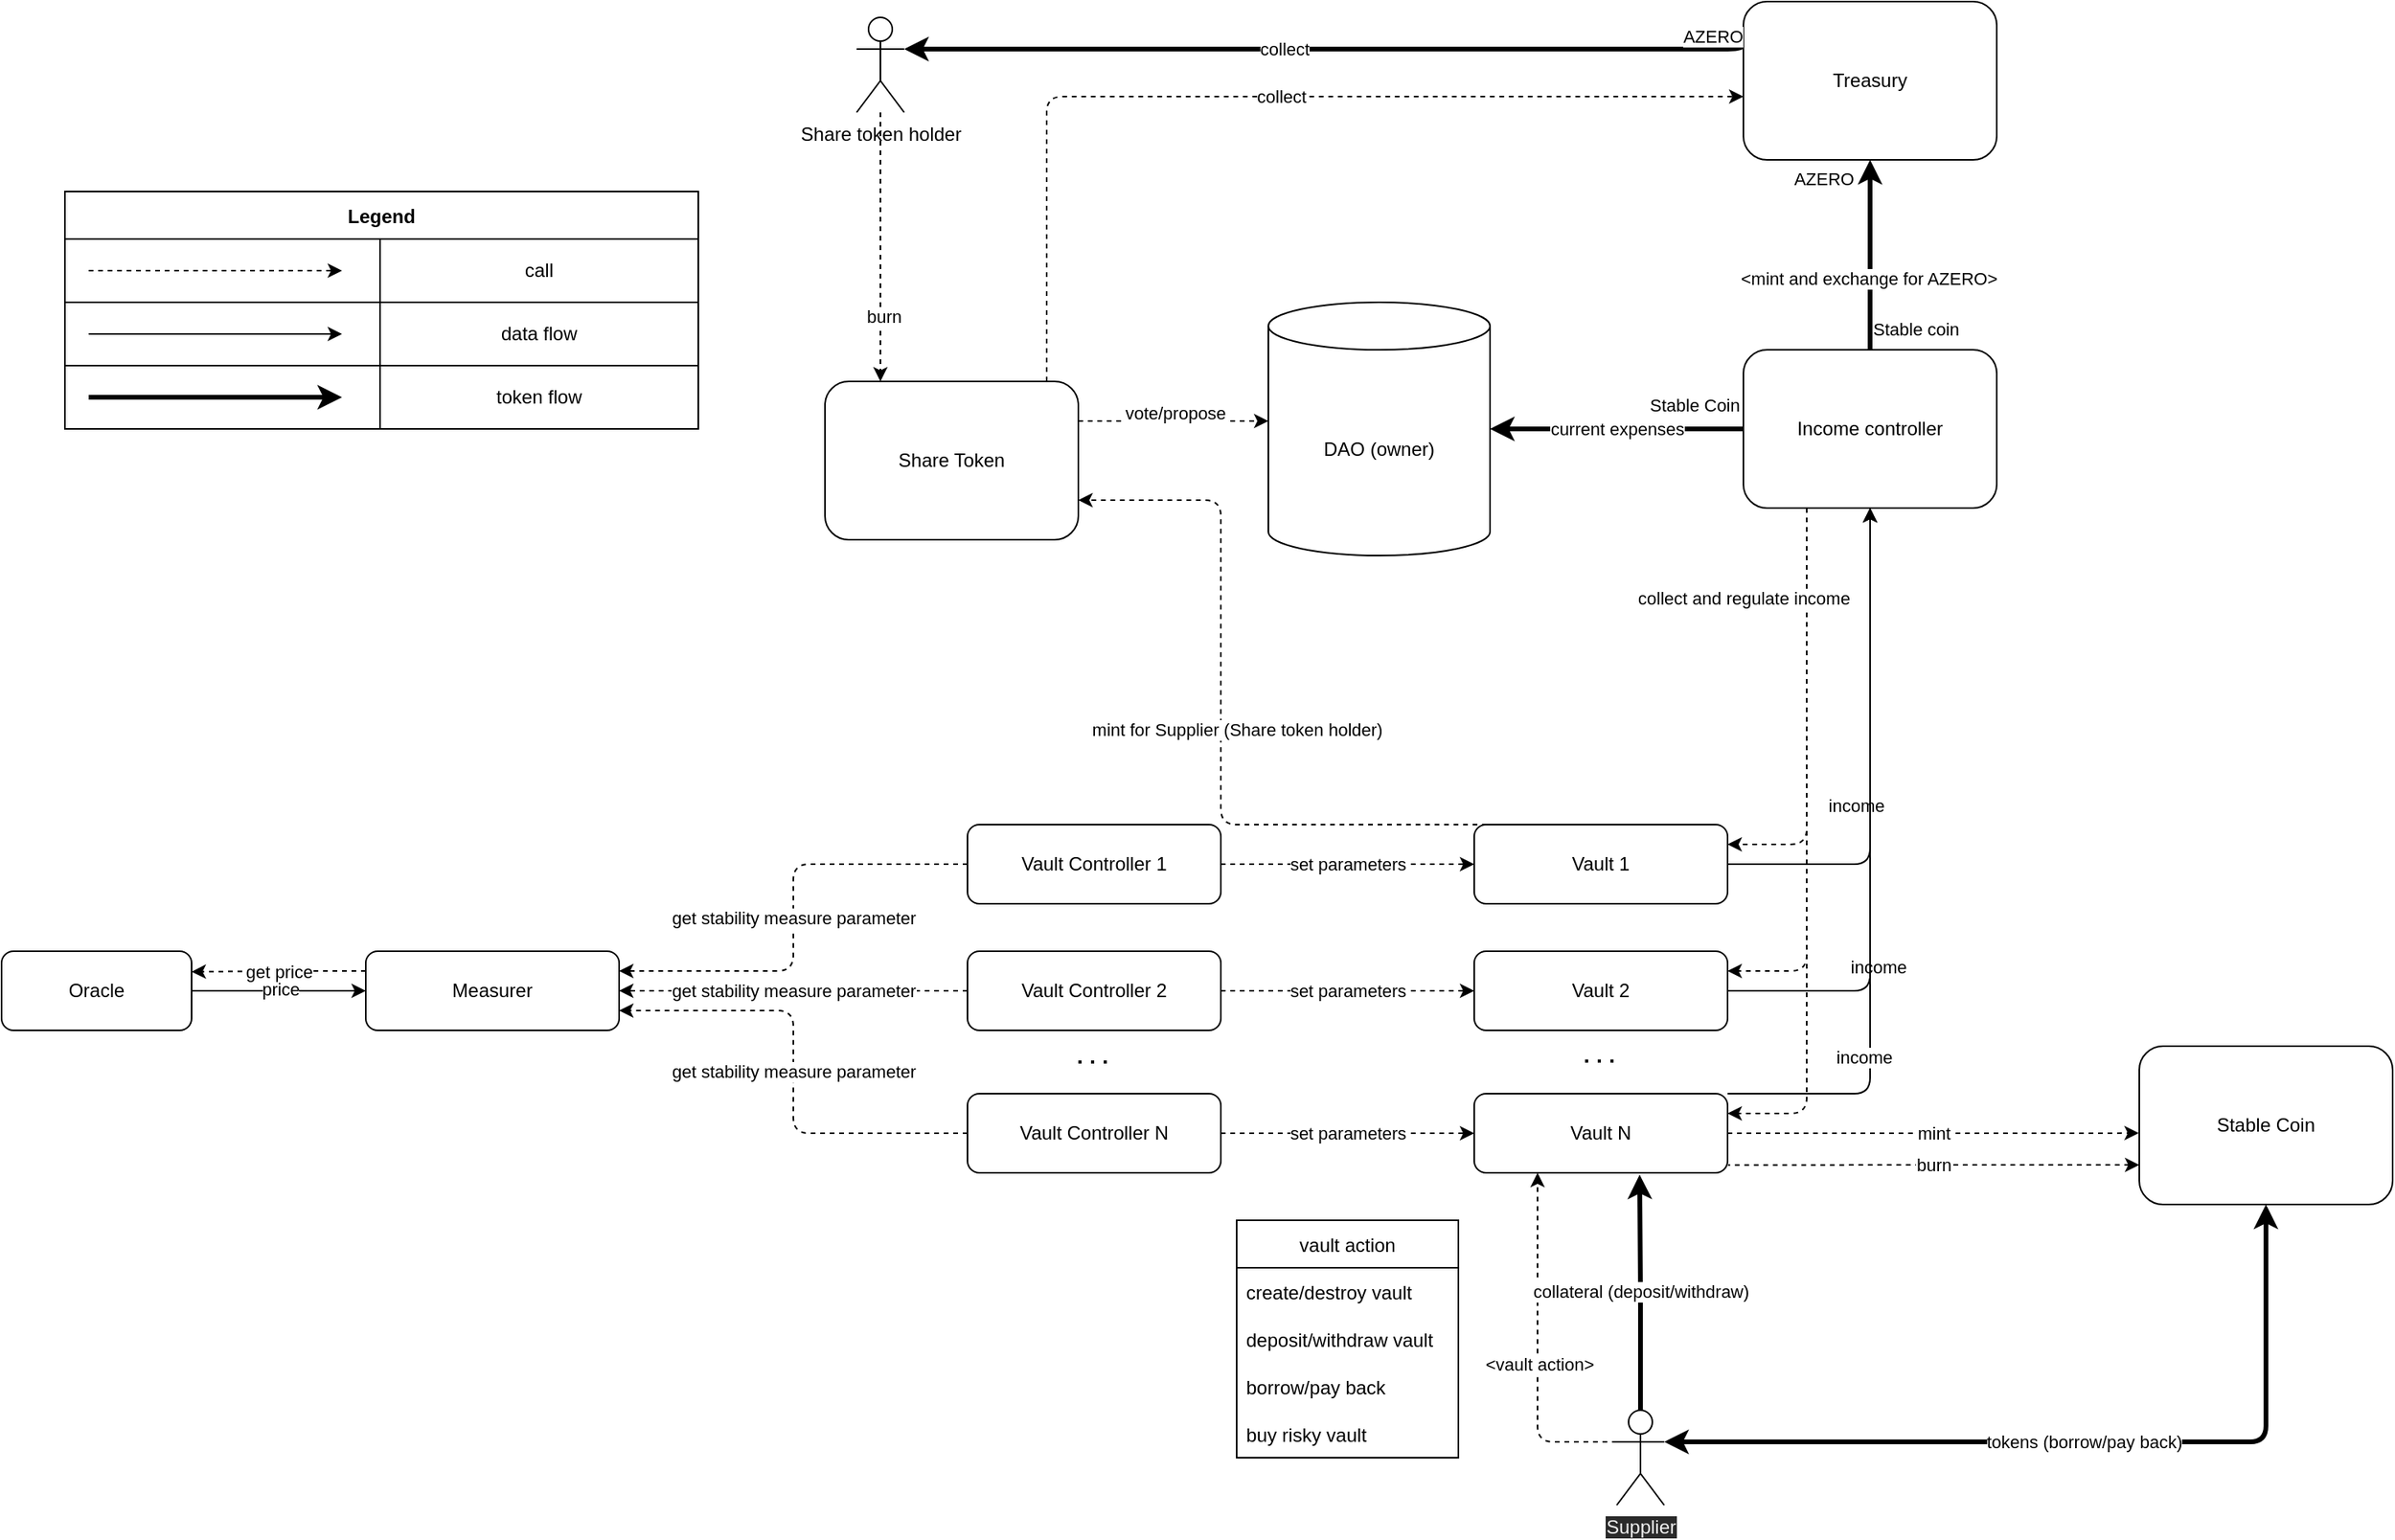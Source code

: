 <mxfile>
    <diagram id="5xAo5uNGdPiQIRPNQzgF" name="Page-1">
        <mxGraphModel dx="1863" dy="1022" grid="1" gridSize="10" guides="1" tooltips="1" connect="1" arrows="1" fold="1" page="1" pageScale="1" pageWidth="1920" pageHeight="1200" background="#ffffff" math="0" shadow="0">
            <root>
                <mxCell id="0"/>
                <mxCell id="1" parent="0"/>
                <mxCell id="13" style="html=1;entryX=0;entryY=0.5;entryDx=0;entryDy=0;endArrow=classic;endFill=1;exitX=1;exitY=0.5;exitDx=0;exitDy=0;edgeStyle=orthogonalEdgeStyle;" parent="1" target="11" edge="1">
                    <mxGeometry relative="1" as="geometry">
                        <Array as="points">
                            <mxPoint x="240" y="675"/>
                        </Array>
                        <mxPoint x="240" y="675" as="sourcePoint"/>
                    </mxGeometry>
                </mxCell>
                <mxCell id="15" value="price" style="edgeLabel;html=1;align=center;verticalAlign=middle;resizable=0;points=[];" parent="13" vertex="1" connectable="0">
                    <mxGeometry x="0.022" y="1" relative="1" as="geometry">
                        <mxPoint as="offset"/>
                    </mxGeometry>
                </mxCell>
                <mxCell id="2" value="Oracle" style="rounded=1;whiteSpace=wrap;html=1;" parent="1" vertex="1">
                    <mxGeometry x="120" y="650" width="120" height="50" as="geometry"/>
                </mxCell>
                <mxCell id="60" value="tokens (borrow/pay back)" style="edgeStyle=orthogonalEdgeStyle;html=1;startArrow=classic;startFill=1;endArrow=classic;endFill=1;strokeWidth=3;exitX=0.5;exitY=1;exitDx=0;exitDy=0;entryX=1;entryY=0.333;entryDx=0;entryDy=0;entryPerimeter=0;" parent="1" source="3" target="33" edge="1">
                    <mxGeometry relative="1" as="geometry">
                        <Array as="points">
                            <mxPoint x="1550" y="960"/>
                        </Array>
                    </mxGeometry>
                </mxCell>
                <mxCell id="117" value="burn" style="edgeStyle=orthogonalEdgeStyle;html=1;exitX=0;exitY=0.75;exitDx=0;exitDy=0;entryX=1.002;entryY=0.903;entryDx=0;entryDy=0;entryPerimeter=0;startArrow=classic;startFill=1;endArrow=none;endFill=0;strokeWidth=1;dashed=1;" edge="1" parent="1" source="3" target="8">
                    <mxGeometry relative="1" as="geometry"/>
                </mxCell>
                <mxCell id="3" value="Stable Coin" style="rounded=1;whiteSpace=wrap;html=1;" parent="1" vertex="1">
                    <mxGeometry x="1470" y="710" width="160" height="100" as="geometry"/>
                </mxCell>
                <mxCell id="98" style="edgeStyle=orthogonalEdgeStyle;html=1;entryX=0.5;entryY=1;entryDx=0;entryDy=0;startArrow=none;startFill=0;endArrow=classic;endFill=1;" edge="1" parent="1" source="5" target="97">
                    <mxGeometry relative="1" as="geometry"/>
                </mxCell>
                <mxCell id="101" value="income" style="edgeLabel;html=1;align=center;verticalAlign=middle;resizable=0;points=[];" vertex="1" connectable="0" parent="98">
                    <mxGeometry x="-0.194" relative="1" as="geometry">
                        <mxPoint x="-9" as="offset"/>
                    </mxGeometry>
                </mxCell>
                <mxCell id="5" value="Vault 1" style="rounded=1;whiteSpace=wrap;html=1;" parent="1" vertex="1">
                    <mxGeometry x="1050" y="570" width="160" height="50" as="geometry"/>
                </mxCell>
                <mxCell id="99" style="edgeStyle=orthogonalEdgeStyle;html=1;startArrow=none;startFill=0;endArrow=classic;endFill=1;entryX=0.5;entryY=1;entryDx=0;entryDy=0;" edge="1" parent="1" source="7" target="97">
                    <mxGeometry relative="1" as="geometry">
                        <mxPoint x="1360" y="500" as="targetPoint"/>
                        <Array as="points">
                            <mxPoint x="1300" y="675"/>
                        </Array>
                    </mxGeometry>
                </mxCell>
                <mxCell id="103" value="income" style="edgeLabel;html=1;align=center;verticalAlign=middle;resizable=0;points=[];" vertex="1" connectable="0" parent="99">
                    <mxGeometry x="-0.471" y="-1" relative="1" as="geometry">
                        <mxPoint x="4" y="-1" as="offset"/>
                    </mxGeometry>
                </mxCell>
                <mxCell id="7" value="Vault 2" style="rounded=1;whiteSpace=wrap;html=1;" parent="1" vertex="1">
                    <mxGeometry x="1050" y="650" width="160" height="50" as="geometry"/>
                </mxCell>
                <mxCell id="59" value="mint" style="edgeStyle=orthogonalEdgeStyle;html=1;startArrow=none;startFill=0;endArrow=classic;endFill=1;strokeWidth=1;dashed=1;exitX=1;exitY=0.5;exitDx=0;exitDy=0;entryX=-0.002;entryY=0.549;entryDx=0;entryDy=0;entryPerimeter=0;" parent="1" source="8" target="3" edge="1">
                    <mxGeometry x="0.001" relative="1" as="geometry">
                        <mxPoint x="1140" y="790" as="sourcePoint"/>
                        <Array as="points">
                            <mxPoint x="1440" y="765"/>
                            <mxPoint x="1440" y="765"/>
                        </Array>
                        <mxPoint x="1470" y="753" as="targetPoint"/>
                        <mxPoint as="offset"/>
                    </mxGeometry>
                </mxCell>
                <mxCell id="102" style="edgeStyle=orthogonalEdgeStyle;html=1;exitX=1;exitY=0;exitDx=0;exitDy=0;entryX=0.5;entryY=1;entryDx=0;entryDy=0;startArrow=none;startFill=0;endArrow=classic;endFill=1;" edge="1" parent="1" source="8" target="97">
                    <mxGeometry relative="1" as="geometry">
                        <Array as="points">
                            <mxPoint x="1300" y="740"/>
                        </Array>
                    </mxGeometry>
                </mxCell>
                <mxCell id="104" value="income" style="edgeLabel;html=1;align=center;verticalAlign=middle;resizable=0;points=[];" vertex="1" connectable="0" parent="102">
                    <mxGeometry x="-0.513" y="-1" relative="1" as="geometry">
                        <mxPoint x="-5" y="-1" as="offset"/>
                    </mxGeometry>
                </mxCell>
                <mxCell id="8" value="Vault N" style="rounded=1;whiteSpace=wrap;html=1;" parent="1" vertex="1">
                    <mxGeometry x="1050" y="740" width="160" height="50" as="geometry"/>
                </mxCell>
                <mxCell id="10" value="" style="endArrow=none;dashed=1;html=1;dashPattern=1 3;strokeWidth=2;" parent="1" edge="1">
                    <mxGeometry width="50" height="50" relative="1" as="geometry">
                        <mxPoint x="1120" y="719.41" as="sourcePoint"/>
                        <mxPoint x="1140" y="719.41" as="targetPoint"/>
                    </mxGeometry>
                </mxCell>
                <mxCell id="14" value="get price" style="html=1;exitX=0;exitY=0.25;exitDx=0;exitDy=0;endArrow=classic;endFill=1;dashed=1;edgeStyle=elbowEdgeStyle;" parent="1" source="11" edge="1">
                    <mxGeometry relative="1" as="geometry">
                        <mxPoint x="240" y="663" as="targetPoint"/>
                        <Array as="points">
                            <mxPoint x="300" y="658"/>
                        </Array>
                    </mxGeometry>
                </mxCell>
                <mxCell id="11" value="Measurer" style="rounded=1;whiteSpace=wrap;html=1;" parent="1" vertex="1">
                    <mxGeometry x="350" y="650" width="160" height="50" as="geometry"/>
                </mxCell>
                <mxCell id="25" value="set parameters" style="edgeStyle=orthogonalEdgeStyle;html=1;entryX=0;entryY=0.5;entryDx=0;entryDy=0;dashed=1;endArrow=classic;endFill=1;" parent="1" source="16" target="8" edge="1">
                    <mxGeometry relative="1" as="geometry">
                        <Array as="points">
                            <mxPoint x="970" y="765"/>
                            <mxPoint x="970" y="765"/>
                        </Array>
                    </mxGeometry>
                </mxCell>
                <mxCell id="29" value="get stability measure parameter" style="edgeStyle=orthogonalEdgeStyle;html=1;entryX=1;entryY=0.75;entryDx=0;entryDy=0;dashed=1;endArrow=classic;endFill=1;strokeWidth=1;" parent="1" source="16" target="11" edge="1">
                    <mxGeometry relative="1" as="geometry"/>
                </mxCell>
                <mxCell id="16" value="Vault Controller N" style="rounded=1;whiteSpace=wrap;html=1;" parent="1" vertex="1">
                    <mxGeometry x="730" y="740" width="160" height="50" as="geometry"/>
                </mxCell>
                <mxCell id="24" value="set parameters" style="edgeStyle=orthogonalEdgeStyle;html=1;entryX=0;entryY=0.5;entryDx=0;entryDy=0;dashed=1;endArrow=classic;endFill=1;" parent="1" source="17" target="7" edge="1">
                    <mxGeometry relative="1" as="geometry"/>
                </mxCell>
                <mxCell id="28" value="get stability measure parameter" style="edgeStyle=orthogonalEdgeStyle;html=1;entryX=1;entryY=0.5;entryDx=0;entryDy=0;dashed=1;endArrow=classic;endFill=1;strokeWidth=1;" parent="1" source="17" target="11" edge="1">
                    <mxGeometry relative="1" as="geometry"/>
                </mxCell>
                <mxCell id="17" value="Vault Controller 2" style="rounded=1;whiteSpace=wrap;html=1;" parent="1" vertex="1">
                    <mxGeometry x="730" y="650" width="160" height="50" as="geometry"/>
                </mxCell>
                <mxCell id="23" value="set parameters" style="edgeStyle=orthogonalEdgeStyle;html=1;exitX=1;exitY=0.5;exitDx=0;exitDy=0;entryX=0;entryY=0.5;entryDx=0;entryDy=0;dashed=1;endArrow=classic;endFill=1;strokeWidth=1;" parent="1" source="18" target="5" edge="1">
                    <mxGeometry relative="1" as="geometry"/>
                </mxCell>
                <mxCell id="27" value="get stability measure parameter" style="edgeStyle=orthogonalEdgeStyle;html=1;entryX=1;entryY=0.25;entryDx=0;entryDy=0;dashed=1;endArrow=classic;endFill=1;strokeWidth=1;" parent="1" source="18" target="11" edge="1">
                    <mxGeometry relative="1" as="geometry"/>
                </mxCell>
                <mxCell id="18" value="Vault Controller 1" style="rounded=1;whiteSpace=wrap;html=1;" parent="1" vertex="1">
                    <mxGeometry x="730" y="570" width="160" height="50" as="geometry"/>
                </mxCell>
                <mxCell id="20" value="" style="endArrow=none;dashed=1;html=1;dashPattern=1 3;strokeWidth=2;" parent="1" edge="1">
                    <mxGeometry width="50" height="50" relative="1" as="geometry">
                        <mxPoint x="800" y="720" as="sourcePoint"/>
                        <mxPoint x="820" y="720" as="targetPoint"/>
                    </mxGeometry>
                </mxCell>
                <mxCell id="55" style="edgeStyle=orthogonalEdgeStyle;html=1;exitX=0;exitY=0.333;exitDx=0;exitDy=0;exitPerimeter=0;entryX=0.25;entryY=1;entryDx=0;entryDy=0;dashed=1;endArrow=classic;endFill=1;strokeWidth=1;" parent="1" source="33" target="8" edge="1">
                    <mxGeometry relative="1" as="geometry"/>
                </mxCell>
                <mxCell id="56" value="&amp;lt;vault action&amp;gt;" style="edgeLabel;html=1;align=center;verticalAlign=middle;resizable=0;points=[];" parent="55" vertex="1" connectable="0">
                    <mxGeometry x="-0.095" y="-1" relative="1" as="geometry">
                        <mxPoint as="offset"/>
                    </mxGeometry>
                </mxCell>
                <mxCell id="114" style="edgeStyle=orthogonalEdgeStyle;html=1;entryX=0.653;entryY=1.023;entryDx=0;entryDy=0;entryPerimeter=0;startArrow=none;startFill=0;endArrow=classic;endFill=1;strokeWidth=3;" edge="1" parent="1" source="33" target="8">
                    <mxGeometry relative="1" as="geometry"/>
                </mxCell>
                <mxCell id="115" value="collateral (deposit/withdraw)" style="edgeLabel;html=1;align=center;verticalAlign=middle;resizable=0;points=[];" vertex="1" connectable="0" parent="114">
                    <mxGeometry x="-0.318" relative="1" as="geometry">
                        <mxPoint y="-24" as="offset"/>
                    </mxGeometry>
                </mxCell>
                <mxCell id="33" value="&lt;span style=&quot;color: rgb(240 , 240 , 240) ; font-family: &amp;#34;helvetica&amp;#34; ; font-size: 12px ; font-style: normal ; font-weight: 400 ; letter-spacing: normal ; text-align: center ; text-indent: 0px ; text-transform: none ; word-spacing: 0px ; background-color: rgb(42 , 42 , 42) ; display: inline ; float: none&quot;&gt;Supplier&lt;/span&gt;" style="shape=umlActor;verticalLabelPosition=bottom;verticalAlign=top;html=1;outlineConnect=0;" parent="1" vertex="1">
                    <mxGeometry x="1140" y="940" width="30" height="60" as="geometry"/>
                </mxCell>
                <mxCell id="144" style="edgeStyle=elbowEdgeStyle;jumpStyle=none;html=1;exitX=0;exitY=0.25;exitDx=0;exitDy=0;entryX=1;entryY=0.333;entryDx=0;entryDy=0;entryPerimeter=0;startArrow=none;startFill=0;endArrow=classic;endFill=1;strokeWidth=3;" edge="1" parent="1" source="37" target="140">
                    <mxGeometry relative="1" as="geometry">
                        <Array as="points">
                            <mxPoint x="1220" y="90"/>
                            <mxPoint x="1089" y="89"/>
                        </Array>
                    </mxGeometry>
                </mxCell>
                <mxCell id="145" value="collect" style="edgeLabel;html=1;align=center;verticalAlign=middle;resizable=0;points=[];" vertex="1" connectable="0" parent="144">
                    <mxGeometry x="0.32" y="3" relative="1" as="geometry">
                        <mxPoint x="58" y="-3" as="offset"/>
                    </mxGeometry>
                </mxCell>
                <mxCell id="37" value="Treasury" style="rounded=1;whiteSpace=wrap;html=1;" parent="1" vertex="1">
                    <mxGeometry x="1220" y="50" width="160" height="100" as="geometry"/>
                </mxCell>
                <mxCell id="42" value="vault action" style="swimlane;fontStyle=0;childLayout=stackLayout;horizontal=1;startSize=30;horizontalStack=0;resizeParent=1;resizeParentMax=0;resizeLast=0;collapsible=1;marginBottom=0;" parent="1" vertex="1">
                    <mxGeometry x="900" y="820" width="140" height="150" as="geometry"/>
                </mxCell>
                <mxCell id="43" value="create/destroy vault" style="text;strokeColor=none;fillColor=none;align=left;verticalAlign=middle;spacingLeft=4;spacingRight=4;overflow=hidden;points=[[0,0.5],[1,0.5]];portConstraint=eastwest;rotatable=0;" parent="42" vertex="1">
                    <mxGeometry y="30" width="140" height="30" as="geometry"/>
                </mxCell>
                <mxCell id="44" value="deposit/withdraw vault" style="text;strokeColor=none;fillColor=none;align=left;verticalAlign=middle;spacingLeft=4;spacingRight=4;overflow=hidden;points=[[0,0.5],[1,0.5]];portConstraint=eastwest;rotatable=0;" parent="42" vertex="1">
                    <mxGeometry y="60" width="140" height="30" as="geometry"/>
                </mxCell>
                <mxCell id="45" value="borrow/pay back" style="text;strokeColor=none;fillColor=none;align=left;verticalAlign=middle;spacingLeft=4;spacingRight=4;overflow=hidden;points=[[0,0.5],[1,0.5]];portConstraint=eastwest;rotatable=0;" parent="42" vertex="1">
                    <mxGeometry y="90" width="140" height="30" as="geometry"/>
                </mxCell>
                <mxCell id="46" value="buy risky vault" style="text;strokeColor=none;fillColor=none;align=left;verticalAlign=middle;spacingLeft=4;spacingRight=4;overflow=hidden;points=[[0,0.5],[1,0.5]];portConstraint=eastwest;rotatable=0;" parent="42" vertex="1">
                    <mxGeometry y="120" width="140" height="30" as="geometry"/>
                </mxCell>
                <mxCell id="75" value="Legend" style="shape=table;startSize=30;container=1;collapsible=0;childLayout=tableLayout;fontStyle=1;align=center;pointerEvents=1;" parent="1" vertex="1">
                    <mxGeometry x="160" y="170" width="400" height="150" as="geometry"/>
                </mxCell>
                <mxCell id="76" value="" style="shape=partialRectangle;html=1;whiteSpace=wrap;collapsible=0;dropTarget=0;pointerEvents=0;fillColor=none;top=0;left=0;bottom=0;right=0;points=[[0,0.5],[1,0.5]];portConstraint=eastwest;" parent="75" vertex="1">
                    <mxGeometry y="30" width="400" height="40" as="geometry"/>
                </mxCell>
                <mxCell id="77" value="" style="shape=partialRectangle;html=1;whiteSpace=wrap;connectable=0;fillColor=none;top=0;left=0;bottom=0;right=0;overflow=hidden;pointerEvents=1;" parent="76" vertex="1">
                    <mxGeometry width="199" height="40" as="geometry">
                        <mxRectangle width="199" height="40" as="alternateBounds"/>
                    </mxGeometry>
                </mxCell>
                <mxCell id="78" value="call" style="shape=partialRectangle;html=1;whiteSpace=wrap;connectable=0;fillColor=none;top=0;left=0;bottom=0;right=0;overflow=hidden;pointerEvents=1;" parent="76" vertex="1">
                    <mxGeometry x="199" width="201" height="40" as="geometry">
                        <mxRectangle width="201" height="40" as="alternateBounds"/>
                    </mxGeometry>
                </mxCell>
                <mxCell id="80" value="" style="shape=partialRectangle;html=1;whiteSpace=wrap;collapsible=0;dropTarget=0;pointerEvents=0;fillColor=none;top=0;left=0;bottom=0;right=0;points=[[0,0.5],[1,0.5]];portConstraint=eastwest;" parent="75" vertex="1">
                    <mxGeometry y="70" width="400" height="40" as="geometry"/>
                </mxCell>
                <mxCell id="81" value="" style="shape=partialRectangle;html=1;whiteSpace=wrap;connectable=0;fillColor=none;top=0;left=0;bottom=0;right=0;overflow=hidden;pointerEvents=1;" parent="80" vertex="1">
                    <mxGeometry width="199" height="40" as="geometry">
                        <mxRectangle width="199" height="40" as="alternateBounds"/>
                    </mxGeometry>
                </mxCell>
                <mxCell id="82" value="data flow" style="shape=partialRectangle;html=1;whiteSpace=wrap;connectable=0;fillColor=none;top=0;left=0;bottom=0;right=0;overflow=hidden;pointerEvents=1;" parent="80" vertex="1">
                    <mxGeometry x="199" width="201" height="40" as="geometry">
                        <mxRectangle width="201" height="40" as="alternateBounds"/>
                    </mxGeometry>
                </mxCell>
                <mxCell id="93" style="shape=partialRectangle;html=1;whiteSpace=wrap;collapsible=0;dropTarget=0;pointerEvents=0;fillColor=none;top=0;left=0;bottom=0;right=0;points=[[0,0.5],[1,0.5]];portConstraint=eastwest;" parent="75" vertex="1">
                    <mxGeometry y="110" width="400" height="40" as="geometry"/>
                </mxCell>
                <mxCell id="94" style="shape=partialRectangle;html=1;whiteSpace=wrap;connectable=0;fillColor=none;top=0;left=0;bottom=0;right=0;overflow=hidden;pointerEvents=1;" parent="93" vertex="1">
                    <mxGeometry width="199" height="40" as="geometry">
                        <mxRectangle width="199" height="40" as="alternateBounds"/>
                    </mxGeometry>
                </mxCell>
                <mxCell id="95" value="token flow" style="shape=partialRectangle;html=1;whiteSpace=wrap;connectable=0;fillColor=none;top=0;left=0;bottom=0;right=0;overflow=hidden;pointerEvents=1;" parent="93" vertex="1">
                    <mxGeometry x="199" width="201" height="40" as="geometry">
                        <mxRectangle width="201" height="40" as="alternateBounds"/>
                    </mxGeometry>
                </mxCell>
                <mxCell id="72" value="" style="endArrow=classic;dashed=1;html=1;strokeWidth=1;endFill=1;" parent="1" edge="1">
                    <mxGeometry width="50" height="50" relative="1" as="geometry">
                        <mxPoint x="175" y="220" as="sourcePoint"/>
                        <mxPoint x="335" y="220" as="targetPoint"/>
                    </mxGeometry>
                </mxCell>
                <mxCell id="74" value="" style="endArrow=classic;html=1;strokeWidth=1;endFill=1;" parent="1" edge="1">
                    <mxGeometry width="50" height="50" relative="1" as="geometry">
                        <mxPoint x="175" y="260" as="sourcePoint"/>
                        <mxPoint x="335" y="260" as="targetPoint"/>
                    </mxGeometry>
                </mxCell>
                <mxCell id="96" value="" style="endArrow=classic;html=1;strokeWidth=3;endFill=1;" parent="1" edge="1">
                    <mxGeometry width="50" height="50" relative="1" as="geometry">
                        <mxPoint x="175" y="300" as="sourcePoint"/>
                        <mxPoint x="335" y="300" as="targetPoint"/>
                    </mxGeometry>
                </mxCell>
                <mxCell id="111" style="edgeStyle=orthogonalEdgeStyle;html=1;exitX=0.25;exitY=1;exitDx=0;exitDy=0;entryX=1;entryY=0.25;entryDx=0;entryDy=0;startArrow=none;startFill=0;endArrow=classic;endFill=1;strokeWidth=1;dashed=1;" edge="1" parent="1" source="97" target="5">
                    <mxGeometry relative="1" as="geometry"/>
                </mxCell>
                <mxCell id="112" style="edgeStyle=orthogonalEdgeStyle;html=1;exitX=0.25;exitY=1;exitDx=0;exitDy=0;entryX=1;entryY=0.25;entryDx=0;entryDy=0;dashed=1;startArrow=none;startFill=0;endArrow=classic;endFill=1;strokeWidth=1;" edge="1" parent="1" source="97" target="7">
                    <mxGeometry relative="1" as="geometry"/>
                </mxCell>
                <mxCell id="113" style="edgeStyle=orthogonalEdgeStyle;html=1;exitX=0.25;exitY=1;exitDx=0;exitDy=0;entryX=1;entryY=0.25;entryDx=0;entryDy=0;dashed=1;startArrow=none;startFill=0;endArrow=classic;endFill=1;strokeWidth=1;" edge="1" parent="1" source="97" target="8">
                    <mxGeometry relative="1" as="geometry"/>
                </mxCell>
                <mxCell id="118" value="collect and regulate income" style="edgeLabel;html=1;align=center;verticalAlign=middle;resizable=0;points=[];" vertex="1" connectable="0" parent="113">
                    <mxGeometry x="-0.737" relative="1" as="geometry">
                        <mxPoint x="-40" as="offset"/>
                    </mxGeometry>
                </mxCell>
                <mxCell id="97" value="Income controller" style="rounded=1;whiteSpace=wrap;html=1;" parent="1" vertex="1">
                    <mxGeometry x="1220" y="270" width="160" height="100" as="geometry"/>
                </mxCell>
                <mxCell id="107" value="" style="endArrow=classic;html=1;exitX=0.5;exitY=0;exitDx=0;exitDy=0;entryX=0.5;entryY=1;entryDx=0;entryDy=0;strokeWidth=3;" edge="1" parent="1" source="97" target="37">
                    <mxGeometry relative="1" as="geometry">
                        <mxPoint x="1370" y="540" as="sourcePoint"/>
                        <mxPoint x="1530" y="540" as="targetPoint"/>
                    </mxGeometry>
                </mxCell>
                <mxCell id="108" value="&amp;lt;mint and exchange for AZERO&amp;gt;" style="edgeLabel;resizable=0;html=1;align=center;verticalAlign=middle;" connectable="0" vertex="1" parent="107">
                    <mxGeometry relative="1" as="geometry">
                        <mxPoint x="-1" y="15" as="offset"/>
                    </mxGeometry>
                </mxCell>
                <mxCell id="109" value="Stable coin" style="edgeLabel;resizable=0;html=1;align=left;verticalAlign=bottom;" connectable="0" vertex="1" parent="107">
                    <mxGeometry x="-1" relative="1" as="geometry">
                        <mxPoint y="-5" as="offset"/>
                    </mxGeometry>
                </mxCell>
                <mxCell id="110" value="AZERO" style="edgeLabel;resizable=0;html=1;align=right;verticalAlign=bottom;" connectable="0" vertex="1" parent="107">
                    <mxGeometry x="1" relative="1" as="geometry">
                        <mxPoint x="-10" y="20" as="offset"/>
                    </mxGeometry>
                </mxCell>
                <mxCell id="136" style="edgeStyle=elbowEdgeStyle;jumpStyle=none;html=1;dashed=1;startArrow=none;startFill=0;endArrow=classic;endFill=1;strokeWidth=1;exitX=1;exitY=0.25;exitDx=0;exitDy=0;" edge="1" parent="1" source="119" target="120">
                    <mxGeometry relative="1" as="geometry">
                        <Array as="points">
                            <mxPoint x="920" y="315"/>
                        </Array>
                    </mxGeometry>
                </mxCell>
                <mxCell id="137" value="vote/propose" style="edgeLabel;html=1;align=center;verticalAlign=middle;resizable=0;points=[];" vertex="1" connectable="0" parent="136">
                    <mxGeometry x="0.475" y="-3" relative="1" as="geometry">
                        <mxPoint x="-28" y="-8" as="offset"/>
                    </mxGeometry>
                </mxCell>
                <mxCell id="139" style="edgeStyle=elbowEdgeStyle;jumpStyle=none;html=1;dashed=1;startArrow=none;startFill=0;endArrow=classic;endFill=1;strokeWidth=1;" edge="1" parent="1" source="119" target="37">
                    <mxGeometry relative="1" as="geometry">
                        <Array as="points">
                            <mxPoint x="780" y="110"/>
                            <mxPoint x="750" y="130"/>
                        </Array>
                    </mxGeometry>
                </mxCell>
                <mxCell id="143" value="collect" style="edgeLabel;html=1;align=center;verticalAlign=middle;resizable=0;points=[];" vertex="1" connectable="0" parent="139">
                    <mxGeometry x="0.056" relative="1" as="geometry">
                        <mxPoint as="offset"/>
                    </mxGeometry>
                </mxCell>
                <mxCell id="119" value="Share Token" style="rounded=1;whiteSpace=wrap;html=1;" vertex="1" parent="1">
                    <mxGeometry x="640" y="290" width="160" height="100" as="geometry"/>
                </mxCell>
                <mxCell id="120" value="DAO (owner)" style="shape=cylinder3;whiteSpace=wrap;html=1;boundedLbl=1;backgroundOutline=1;size=15;" vertex="1" parent="1">
                    <mxGeometry x="920" y="240" width="140" height="160" as="geometry"/>
                </mxCell>
                <mxCell id="122" value="" style="endArrow=classic;html=1;strokeWidth=3;exitX=0;exitY=0.5;exitDx=0;exitDy=0;entryX=1;entryY=0.5;entryDx=0;entryDy=0;entryPerimeter=0;edgeStyle=elbowEdgeStyle;" edge="1" parent="1" source="97" target="120">
                    <mxGeometry relative="1" as="geometry">
                        <mxPoint x="1040" y="430" as="sourcePoint"/>
                        <mxPoint x="1200" y="430" as="targetPoint"/>
                    </mxGeometry>
                </mxCell>
                <mxCell id="123" value="current expenses" style="edgeLabel;resizable=0;html=1;align=center;verticalAlign=middle;" connectable="0" vertex="1" parent="122">
                    <mxGeometry relative="1" as="geometry"/>
                </mxCell>
                <mxCell id="124" value="Stable Coin" style="edgeLabel;resizable=0;html=1;align=left;verticalAlign=bottom;" connectable="0" vertex="1" parent="122">
                    <mxGeometry x="-1" relative="1" as="geometry">
                        <mxPoint x="-61" y="-7" as="offset"/>
                    </mxGeometry>
                </mxCell>
                <mxCell id="131" value="mint for Supplier (Share token holder)" style="edgeStyle=elbowEdgeStyle;html=1;entryX=1;entryY=0.75;entryDx=0;entryDy=0;startArrow=none;startFill=0;endArrow=classic;endFill=1;strokeWidth=1;dashed=1;exitX=0.5;exitY=0;exitDx=0;exitDy=0;jumpStyle=none;" edge="1" parent="1" source="5" target="119">
                    <mxGeometry x="0.121" y="-10" relative="1" as="geometry">
                        <Array as="points">
                            <mxPoint x="890" y="460"/>
                            <mxPoint x="1130" y="470"/>
                            <mxPoint x="1130" y="500"/>
                            <mxPoint x="900" y="510"/>
                        </Array>
                        <mxPoint as="offset"/>
                    </mxGeometry>
                </mxCell>
                <mxCell id="141" style="edgeStyle=elbowEdgeStyle;jumpStyle=none;html=1;dashed=1;startArrow=none;startFill=0;endArrow=classic;endFill=1;strokeWidth=1;" edge="1" parent="1" source="140" target="119">
                    <mxGeometry relative="1" as="geometry"/>
                </mxCell>
                <mxCell id="142" value="burn" style="edgeLabel;html=1;align=center;verticalAlign=middle;resizable=0;points=[];" vertex="1" connectable="0" parent="141">
                    <mxGeometry x="0.511" y="2" relative="1" as="geometry">
                        <mxPoint as="offset"/>
                    </mxGeometry>
                </mxCell>
                <mxCell id="140" value="Share token holder" style="shape=umlActor;verticalLabelPosition=bottom;verticalAlign=top;html=1;outlineConnect=0;" vertex="1" parent="1">
                    <mxGeometry x="660" y="60" width="30" height="60" as="geometry"/>
                </mxCell>
                <mxCell id="146" value="AZERO" style="edgeLabel;resizable=0;html=1;align=right;verticalAlign=bottom;" connectable="0" vertex="1" parent="1">
                    <mxGeometry x="1220" y="80" as="geometry"/>
                </mxCell>
            </root>
        </mxGraphModel>
    </diagram>
</mxfile>